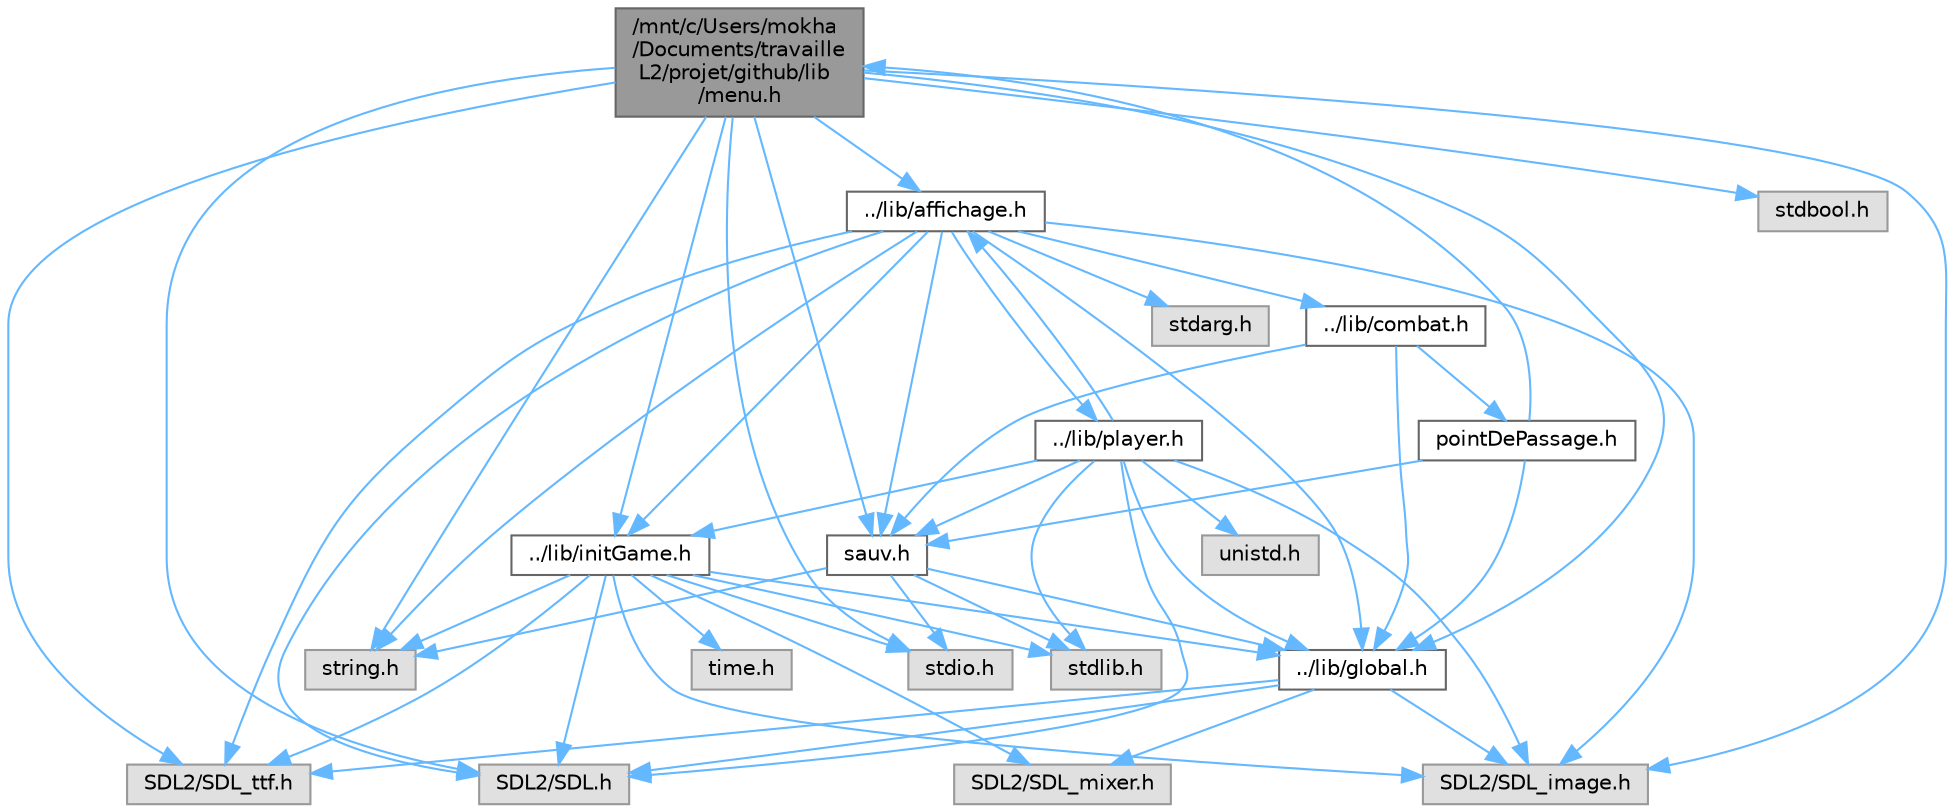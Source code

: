 digraph "/mnt/c/Users/mokha/Documents/travaille L2/projet/github/lib/menu.h"
{
 // LATEX_PDF_SIZE
  bgcolor="transparent";
  edge [fontname=Helvetica,fontsize=10,labelfontname=Helvetica,labelfontsize=10];
  node [fontname=Helvetica,fontsize=10,shape=box,height=0.2,width=0.4];
  Node1 [id="Node000001",label="/mnt/c/Users/mokha\l/Documents/travaille\l L2/projet/github/lib\l/menu.h",height=0.2,width=0.4,color="gray40", fillcolor="grey60", style="filled", fontcolor="black",tooltip="Gestion des menus et des interfaces utilisateur."];
  Node1 -> Node2 [id="edge52_Node000001_Node000002",color="steelblue1",style="solid",tooltip=" "];
  Node2 [id="Node000002",label="sauv.h",height=0.2,width=0.4,color="grey40", fillcolor="white", style="filled",URL="$sauv_8h.html",tooltip="Gestion des sauvegardes et récupération des données du jeu."];
  Node2 -> Node3 [id="edge53_Node000002_Node000003",color="steelblue1",style="solid",tooltip=" "];
  Node3 [id="Node000003",label="stdio.h",height=0.2,width=0.4,color="grey60", fillcolor="#E0E0E0", style="filled",tooltip=" "];
  Node2 -> Node4 [id="edge54_Node000002_Node000004",color="steelblue1",style="solid",tooltip=" "];
  Node4 [id="Node000004",label="stdlib.h",height=0.2,width=0.4,color="grey60", fillcolor="#E0E0E0", style="filled",tooltip=" "];
  Node2 -> Node5 [id="edge55_Node000002_Node000005",color="steelblue1",style="solid",tooltip=" "];
  Node5 [id="Node000005",label="string.h",height=0.2,width=0.4,color="grey60", fillcolor="#E0E0E0", style="filled",tooltip=" "];
  Node2 -> Node6 [id="edge56_Node000002_Node000006",color="steelblue1",style="solid",tooltip=" "];
  Node6 [id="Node000006",label="../lib/global.h",height=0.2,width=0.4,color="grey40", fillcolor="white", style="filled",URL="$global_8h.html",tooltip="Définition des constantes, structures et variables globales du jeu."];
  Node6 -> Node7 [id="edge57_Node000006_Node000007",color="steelblue1",style="solid",tooltip=" "];
  Node7 [id="Node000007",label="SDL2/SDL.h",height=0.2,width=0.4,color="grey60", fillcolor="#E0E0E0", style="filled",tooltip=" "];
  Node6 -> Node8 [id="edge58_Node000006_Node000008",color="steelblue1",style="solid",tooltip=" "];
  Node8 [id="Node000008",label="SDL2/SDL_mixer.h",height=0.2,width=0.4,color="grey60", fillcolor="#E0E0E0", style="filled",tooltip=" "];
  Node6 -> Node9 [id="edge59_Node000006_Node000009",color="steelblue1",style="solid",tooltip=" "];
  Node9 [id="Node000009",label="SDL2/SDL_image.h",height=0.2,width=0.4,color="grey60", fillcolor="#E0E0E0", style="filled",tooltip=" "];
  Node6 -> Node10 [id="edge60_Node000006_Node000010",color="steelblue1",style="solid",tooltip=" "];
  Node10 [id="Node000010",label="SDL2/SDL_ttf.h",height=0.2,width=0.4,color="grey60", fillcolor="#E0E0E0", style="filled",tooltip=" "];
  Node1 -> Node11 [id="edge61_Node000001_Node000011",color="steelblue1",style="solid",tooltip=" "];
  Node11 [id="Node000011",label="../lib/initGame.h",height=0.2,width=0.4,color="grey40", fillcolor="white", style="filled",URL="$initGame_8h.html",tooltip="Initialisation et gestion de la SDL pour le jeu."];
  Node11 -> Node3 [id="edge62_Node000011_Node000003",color="steelblue1",style="solid",tooltip=" "];
  Node11 -> Node4 [id="edge63_Node000011_Node000004",color="steelblue1",style="solid",tooltip=" "];
  Node11 -> Node5 [id="edge64_Node000011_Node000005",color="steelblue1",style="solid",tooltip=" "];
  Node11 -> Node12 [id="edge65_Node000011_Node000012",color="steelblue1",style="solid",tooltip=" "];
  Node12 [id="Node000012",label="time.h",height=0.2,width=0.4,color="grey60", fillcolor="#E0E0E0", style="filled",tooltip=" "];
  Node11 -> Node7 [id="edge66_Node000011_Node000007",color="steelblue1",style="solid",tooltip=" "];
  Node11 -> Node8 [id="edge67_Node000011_Node000008",color="steelblue1",style="solid",tooltip=" "];
  Node11 -> Node9 [id="edge68_Node000011_Node000009",color="steelblue1",style="solid",tooltip=" "];
  Node11 -> Node10 [id="edge69_Node000011_Node000010",color="steelblue1",style="solid",tooltip=" "];
  Node11 -> Node6 [id="edge70_Node000011_Node000006",color="steelblue1",style="solid",tooltip=" "];
  Node1 -> Node13 [id="edge71_Node000001_Node000013",color="steelblue1",style="solid",tooltip=" "];
  Node13 [id="Node000013",label="../lib/affichage.h",height=0.2,width=0.4,color="grey40", fillcolor="white", style="filled",URL="$affichage_8h.html",tooltip="Fichier d'en-tête pour la gestion de l'affichage dans le jeu."];
  Node13 -> Node7 [id="edge72_Node000013_Node000007",color="steelblue1",style="solid",tooltip=" "];
  Node13 -> Node9 [id="edge73_Node000013_Node000009",color="steelblue1",style="solid",tooltip=" "];
  Node13 -> Node10 [id="edge74_Node000013_Node000010",color="steelblue1",style="solid",tooltip=" "];
  Node13 -> Node5 [id="edge75_Node000013_Node000005",color="steelblue1",style="solid",tooltip=" "];
  Node13 -> Node14 [id="edge76_Node000013_Node000014",color="steelblue1",style="solid",tooltip=" "];
  Node14 [id="Node000014",label="stdarg.h",height=0.2,width=0.4,color="grey60", fillcolor="#E0E0E0", style="filled",tooltip=" "];
  Node13 -> Node15 [id="edge77_Node000013_Node000015",color="steelblue1",style="solid",tooltip=" "];
  Node15 [id="Node000015",label="../lib/player.h",height=0.2,width=0.4,color="grey40", fillcolor="white", style="filled",URL="$player_8h.html",tooltip="Gestion du joueur dans le jeu."];
  Node15 -> Node7 [id="edge78_Node000015_Node000007",color="steelblue1",style="solid",tooltip=" "];
  Node15 -> Node9 [id="edge79_Node000015_Node000009",color="steelblue1",style="solid",tooltip=" "];
  Node15 -> Node16 [id="edge80_Node000015_Node000016",color="steelblue1",style="solid",tooltip=" "];
  Node16 [id="Node000016",label="unistd.h",height=0.2,width=0.4,color="grey60", fillcolor="#E0E0E0", style="filled",tooltip=" "];
  Node15 -> Node4 [id="edge81_Node000015_Node000004",color="steelblue1",style="solid",tooltip=" "];
  Node15 -> Node11 [id="edge82_Node000015_Node000011",color="steelblue1",style="solid",tooltip=" "];
  Node15 -> Node13 [id="edge83_Node000015_Node000013",color="steelblue1",style="solid",tooltip=" "];
  Node15 -> Node2 [id="edge84_Node000015_Node000002",color="steelblue1",style="solid",tooltip=" "];
  Node15 -> Node6 [id="edge85_Node000015_Node000006",color="steelblue1",style="solid",tooltip=" "];
  Node13 -> Node11 [id="edge86_Node000013_Node000011",color="steelblue1",style="solid",tooltip=" "];
  Node13 -> Node2 [id="edge87_Node000013_Node000002",color="steelblue1",style="solid",tooltip=" "];
  Node13 -> Node6 [id="edge88_Node000013_Node000006",color="steelblue1",style="solid",tooltip=" "];
  Node13 -> Node17 [id="edge89_Node000013_Node000017",color="steelblue1",style="solid",tooltip=" "];
  Node17 [id="Node000017",label="../lib/combat.h",height=0.2,width=0.4,color="grey40", fillcolor="white", style="filled",URL="$combat_8h.html",tooltip="Gestion des combats dans le jeu."];
  Node17 -> Node2 [id="edge90_Node000017_Node000002",color="steelblue1",style="solid",tooltip=" "];
  Node17 -> Node18 [id="edge91_Node000017_Node000018",color="steelblue1",style="solid",tooltip=" "];
  Node18 [id="Node000018",label="pointDePassage.h",height=0.2,width=0.4,color="grey40", fillcolor="white", style="filled",URL="$pointDePassage_8h.html",tooltip="Gestion des points de passage et événements du jeu."];
  Node18 -> Node1 [id="edge92_Node000018_Node000001",color="steelblue1",style="solid",tooltip=" "];
  Node18 -> Node2 [id="edge93_Node000018_Node000002",color="steelblue1",style="solid",tooltip=" "];
  Node18 -> Node6 [id="edge94_Node000018_Node000006",color="steelblue1",style="solid",tooltip=" "];
  Node17 -> Node6 [id="edge95_Node000017_Node000006",color="steelblue1",style="solid",tooltip=" "];
  Node1 -> Node6 [id="edge96_Node000001_Node000006",color="steelblue1",style="solid",tooltip=" "];
  Node1 -> Node7 [id="edge97_Node000001_Node000007",color="steelblue1",style="solid",tooltip=" "];
  Node1 -> Node10 [id="edge98_Node000001_Node000010",color="steelblue1",style="solid",tooltip=" "];
  Node1 -> Node9 [id="edge99_Node000001_Node000009",color="steelblue1",style="solid",tooltip=" "];
  Node1 -> Node3 [id="edge100_Node000001_Node000003",color="steelblue1",style="solid",tooltip=" "];
  Node1 -> Node5 [id="edge101_Node000001_Node000005",color="steelblue1",style="solid",tooltip=" "];
  Node1 -> Node19 [id="edge102_Node000001_Node000019",color="steelblue1",style="solid",tooltip=" "];
  Node19 [id="Node000019",label="stdbool.h",height=0.2,width=0.4,color="grey60", fillcolor="#E0E0E0", style="filled",tooltip=" "];
}
